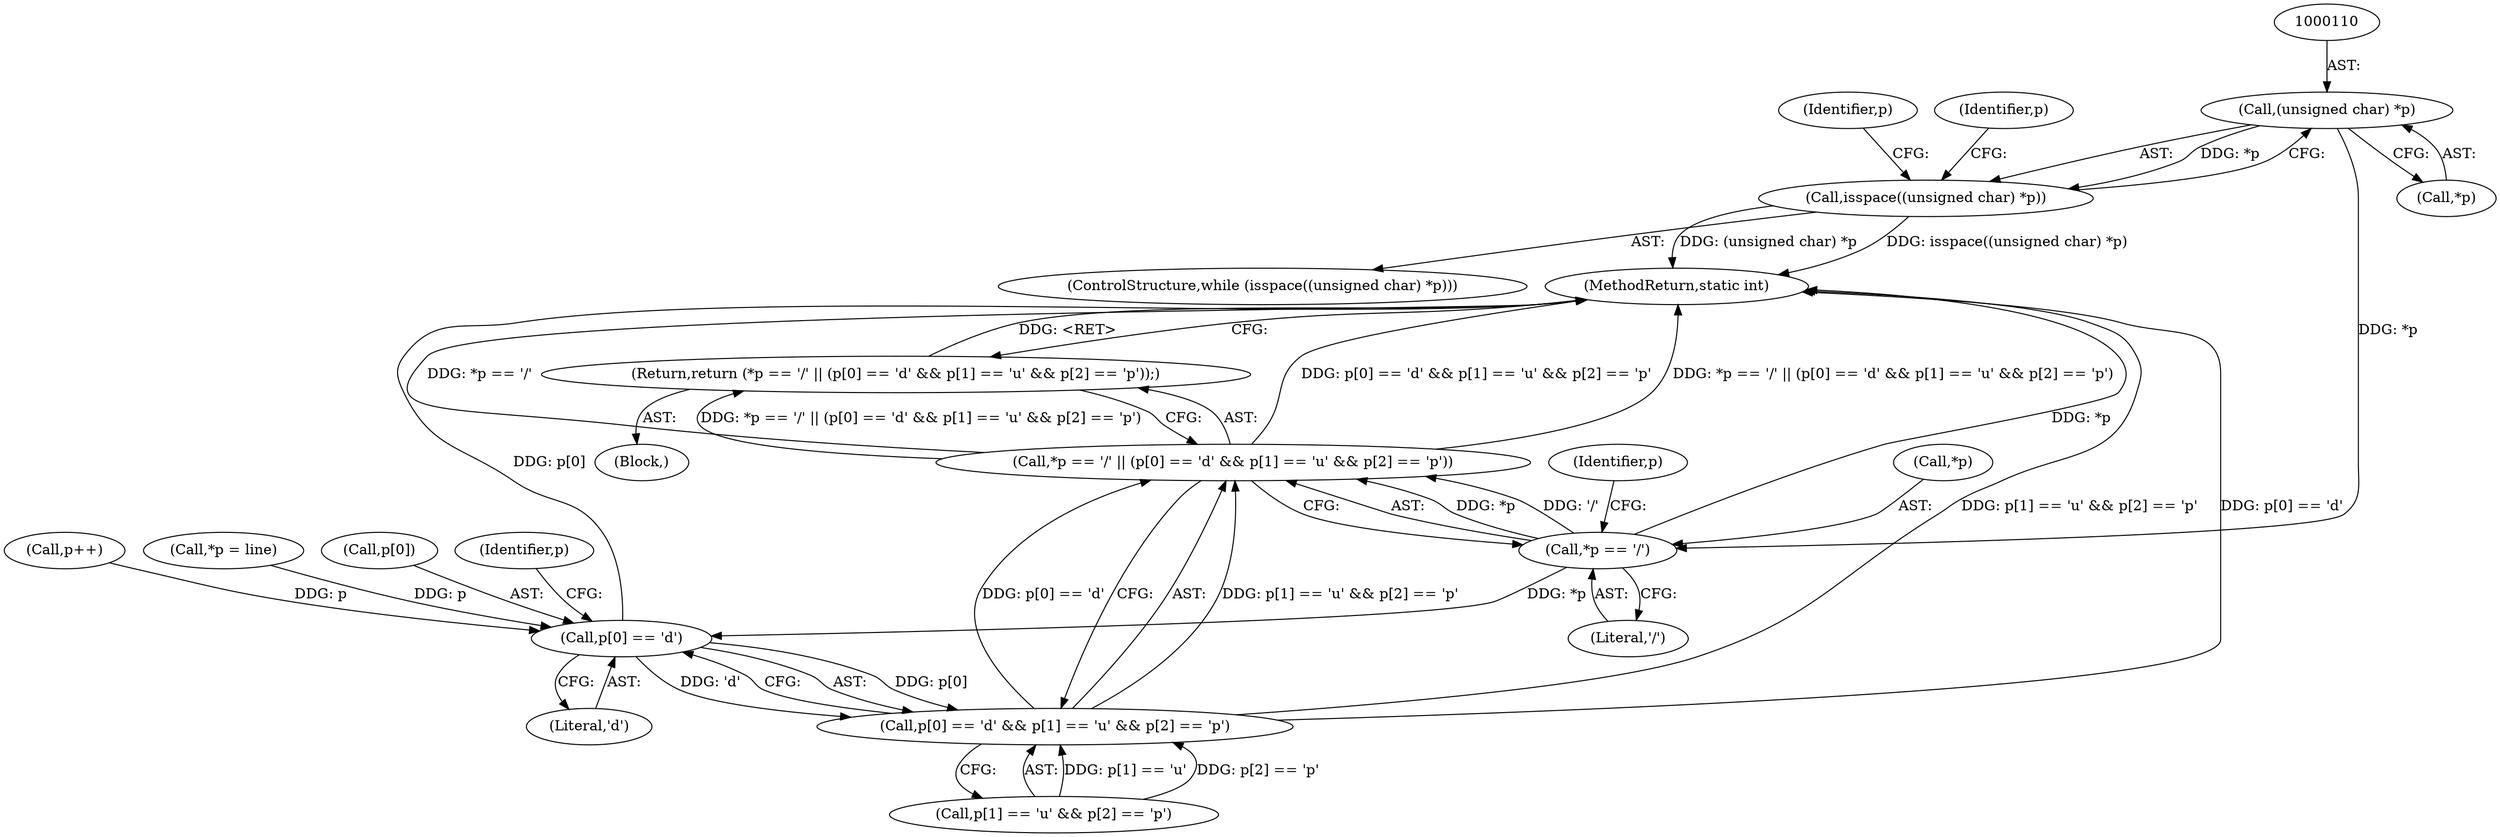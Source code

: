 digraph "0_t1utils_6b9d1aafcb61a3663c883663eb19ccdbfcde8d33@pointer" {
"1000109" [label="(Call,(unsigned char) *p)"];
"1000108" [label="(Call,isspace((unsigned char) *p))"];
"1000117" [label="(Call,*p == '/')"];
"1000116" [label="(Call,*p == '/' || (p[0] == 'd' && p[1] == 'u' && p[2] == 'p'))"];
"1000115" [label="(Return,return (*p == '/' || (p[0] == 'd' && p[1] == 'u' && p[2] == 'p'));)"];
"1000122" [label="(Call,p[0] == 'd')"];
"1000121" [label="(Call,p[0] == 'd' && p[1] == 'u' && p[2] == 'p')"];
"1000138" [label="(MethodReturn,static int)"];
"1000104" [label="(Call,*p = line)"];
"1000122" [label="(Call,p[0] == 'd')"];
"1000123" [label="(Call,p[0])"];
"1000127" [label="(Call,p[1] == 'u' && p[2] == 'p')"];
"1000114" [label="(Identifier,p)"];
"1000109" [label="(Call,(unsigned char) *p)"];
"1000119" [label="(Identifier,p)"];
"1000124" [label="(Identifier,p)"];
"1000126" [label="(Literal,'d')"];
"1000113" [label="(Call,p++)"];
"1000117" [label="(Call,*p == '/')"];
"1000107" [label="(ControlStructure,while (isspace((unsigned char) *p)))"];
"1000130" [label="(Identifier,p)"];
"1000120" [label="(Literal,'/')"];
"1000108" [label="(Call,isspace((unsigned char) *p))"];
"1000121" [label="(Call,p[0] == 'd' && p[1] == 'u' && p[2] == 'p')"];
"1000115" [label="(Return,return (*p == '/' || (p[0] == 'd' && p[1] == 'u' && p[2] == 'p'));)"];
"1000116" [label="(Call,*p == '/' || (p[0] == 'd' && p[1] == 'u' && p[2] == 'p'))"];
"1000102" [label="(Block,)"];
"1000111" [label="(Call,*p)"];
"1000118" [label="(Call,*p)"];
"1000109" -> "1000108"  [label="AST: "];
"1000109" -> "1000111"  [label="CFG: "];
"1000110" -> "1000109"  [label="AST: "];
"1000111" -> "1000109"  [label="AST: "];
"1000108" -> "1000109"  [label="CFG: "];
"1000109" -> "1000108"  [label="DDG: *p"];
"1000109" -> "1000117"  [label="DDG: *p"];
"1000108" -> "1000107"  [label="AST: "];
"1000114" -> "1000108"  [label="CFG: "];
"1000119" -> "1000108"  [label="CFG: "];
"1000108" -> "1000138"  [label="DDG: isspace((unsigned char) *p)"];
"1000108" -> "1000138"  [label="DDG: (unsigned char) *p"];
"1000117" -> "1000116"  [label="AST: "];
"1000117" -> "1000120"  [label="CFG: "];
"1000118" -> "1000117"  [label="AST: "];
"1000120" -> "1000117"  [label="AST: "];
"1000124" -> "1000117"  [label="CFG: "];
"1000116" -> "1000117"  [label="CFG: "];
"1000117" -> "1000138"  [label="DDG: *p"];
"1000117" -> "1000116"  [label="DDG: *p"];
"1000117" -> "1000116"  [label="DDG: '/'"];
"1000117" -> "1000122"  [label="DDG: *p"];
"1000116" -> "1000115"  [label="AST: "];
"1000116" -> "1000121"  [label="CFG: "];
"1000121" -> "1000116"  [label="AST: "];
"1000115" -> "1000116"  [label="CFG: "];
"1000116" -> "1000138"  [label="DDG: *p == '/'"];
"1000116" -> "1000138"  [label="DDG: p[0] == 'd' && p[1] == 'u' && p[2] == 'p'"];
"1000116" -> "1000138"  [label="DDG: *p == '/' || (p[0] == 'd' && p[1] == 'u' && p[2] == 'p')"];
"1000116" -> "1000115"  [label="DDG: *p == '/' || (p[0] == 'd' && p[1] == 'u' && p[2] == 'p')"];
"1000121" -> "1000116"  [label="DDG: p[0] == 'd'"];
"1000121" -> "1000116"  [label="DDG: p[1] == 'u' && p[2] == 'p'"];
"1000115" -> "1000102"  [label="AST: "];
"1000138" -> "1000115"  [label="CFG: "];
"1000115" -> "1000138"  [label="DDG: <RET>"];
"1000122" -> "1000121"  [label="AST: "];
"1000122" -> "1000126"  [label="CFG: "];
"1000123" -> "1000122"  [label="AST: "];
"1000126" -> "1000122"  [label="AST: "];
"1000130" -> "1000122"  [label="CFG: "];
"1000121" -> "1000122"  [label="CFG: "];
"1000122" -> "1000138"  [label="DDG: p[0]"];
"1000122" -> "1000121"  [label="DDG: p[0]"];
"1000122" -> "1000121"  [label="DDG: 'd'"];
"1000104" -> "1000122"  [label="DDG: p"];
"1000113" -> "1000122"  [label="DDG: p"];
"1000121" -> "1000127"  [label="CFG: "];
"1000127" -> "1000121"  [label="AST: "];
"1000121" -> "1000138"  [label="DDG: p[1] == 'u' && p[2] == 'p'"];
"1000121" -> "1000138"  [label="DDG: p[0] == 'd'"];
"1000127" -> "1000121"  [label="DDG: p[1] == 'u'"];
"1000127" -> "1000121"  [label="DDG: p[2] == 'p'"];
}
